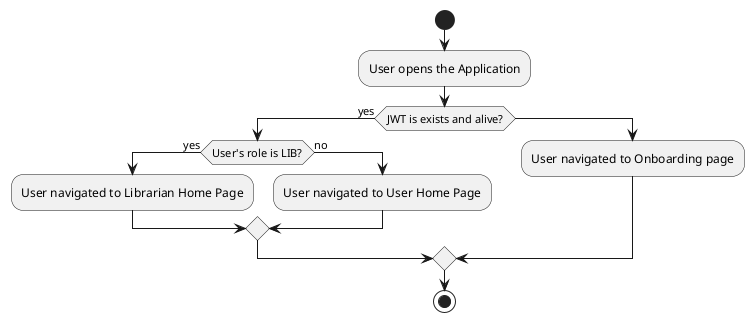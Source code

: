 @startuml

start
:User opens the Application;
if (JWT is exists and alive?) then (yes)
    if (User's role is LIB?) then (yes)
        :User navigated to Librarian Home Page;
    else (no)
        :User navigated to User Home Page;
    endif
else
    :User navigated to Onboarding page;
endif

stop
@enduml